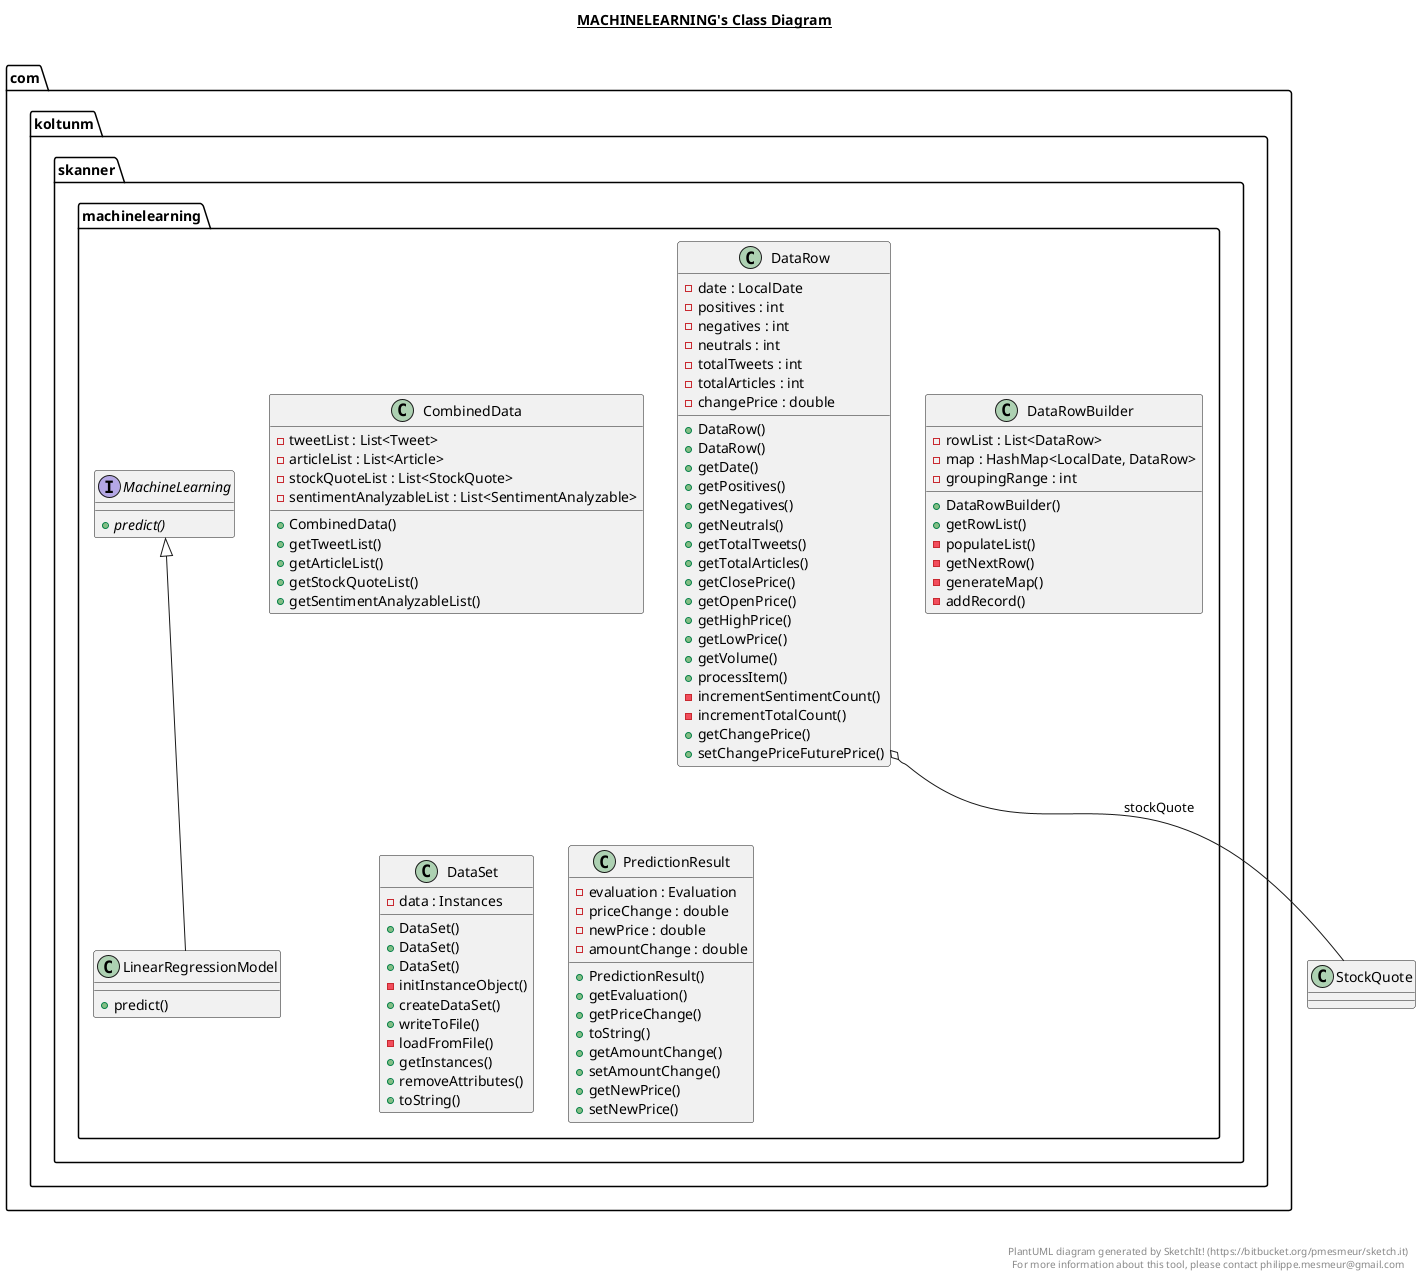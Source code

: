 @startuml

title __MACHINELEARNING's Class Diagram__\n

  package com.koltunm.skanner {
    package com.koltunm.skanner.machinelearning {
      class CombinedData {
          - tweetList : List<Tweet>
          - articleList : List<Article>
          - stockQuoteList : List<StockQuote>
          - sentimentAnalyzableList : List<SentimentAnalyzable>
          + CombinedData()
          + getTweetList()
          + getArticleList()
          + getStockQuoteList()
          + getSentimentAnalyzableList()
      }
    }
  }
  

  package com.koltunm.skanner {
    package com.koltunm.skanner.machinelearning {
      class DataRow {
          - date : LocalDate
          - positives : int
          - negatives : int
          - neutrals : int
          - totalTweets : int
          - totalArticles : int
          - changePrice : double
          + DataRow()
          + DataRow()
          + getDate()
          + getPositives()
          + getNegatives()
          + getNeutrals()
          + getTotalTweets()
          + getTotalArticles()
          + getClosePrice()
          + getOpenPrice()
          + getHighPrice()
          + getLowPrice()
          + getVolume()
          + processItem()
          - incrementSentimentCount()
          - incrementTotalCount()
          + getChangePrice()
          + setChangePriceFuturePrice()
      }
    }
  }
  

  package com.koltunm.skanner {
    package com.koltunm.skanner.machinelearning {
      class DataRowBuilder {
          - rowList : List<DataRow>
          - map : HashMap<LocalDate, DataRow>
          - groupingRange : int
          + DataRowBuilder()
          + getRowList()
          - populateList()
          - getNextRow()
          - generateMap()
          - addRecord()
      }
    }
  }
  

  package com.koltunm.skanner {
    package com.koltunm.skanner.machinelearning {
      class DataSet {
          - data : Instances
          + DataSet()
          + DataSet()
          + DataSet()
          - initInstanceObject()
          + createDataSet()
          + writeToFile()
          - loadFromFile()
          + getInstances()
          + removeAttributes()
          + toString()
      }
    }
  }
  

  package com.koltunm.skanner {
    package com.koltunm.skanner.machinelearning {
      class LinearRegressionModel {
          + predict()
      }
    }
  }
  

  package com.koltunm.skanner {
    package com.koltunm.skanner.machinelearning {
      interface MachineLearning {
          {abstract} + predict()
      }
    }
  }
  

  package com.koltunm.skanner {
    package com.koltunm.skanner.machinelearning {
      class PredictionResult {
          - evaluation : Evaluation
          - priceChange : double
          - newPrice : double
          - amountChange : double
          + PredictionResult()
          + getEvaluation()
          + getPriceChange()
          + toString()
          + getAmountChange()
          + setAmountChange()
          + getNewPrice()
          + setNewPrice()
      }
    }
  }
  

  DataRow o-- StockQuote : stockQuote
  LinearRegressionModel -up-|> MachineLearning


right footer


PlantUML diagram generated by SketchIt! (https://bitbucket.org/pmesmeur/sketch.it)
For more information about this tool, please contact philippe.mesmeur@gmail.com
endfooter

@enduml
